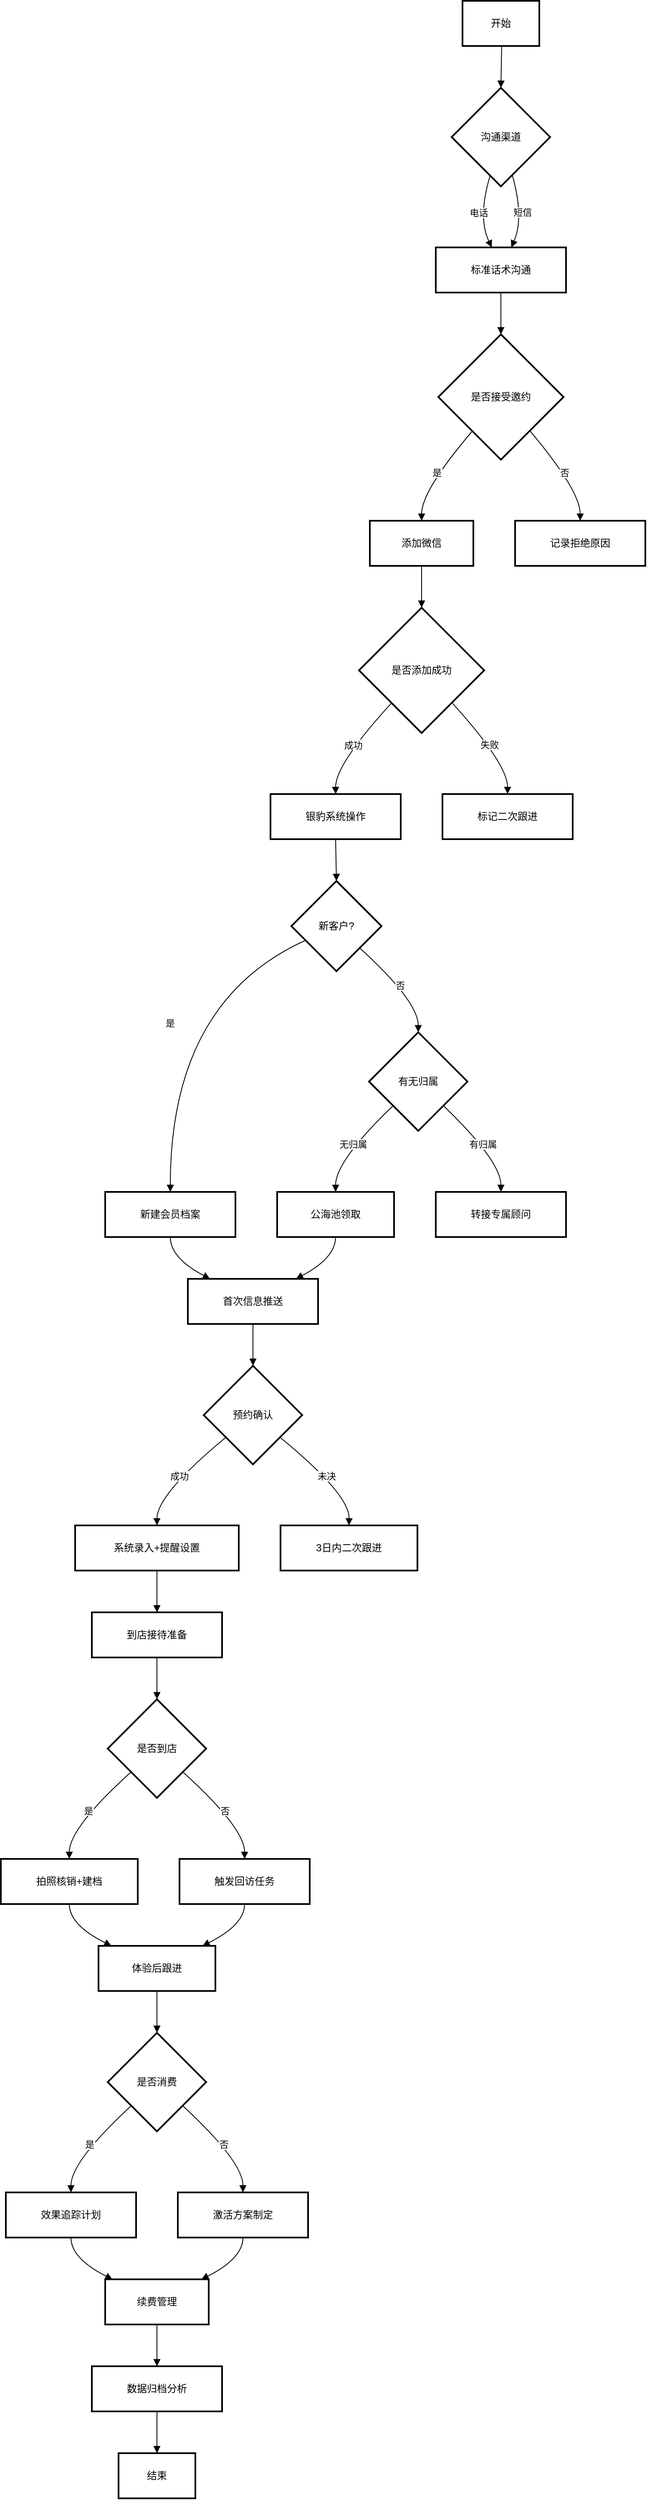 <mxfile version="26.2.3">
  <diagram name="第 1 页" id="su3d8cK3rKPIaIqzMbs0">
    <mxGraphModel dx="1420" dy="752" grid="0" gridSize="10" guides="1" tooltips="1" connect="1" arrows="1" fold="1" page="1" pageScale="1" pageWidth="827" pageHeight="1169" math="0" shadow="0">
      <root>
        <mxCell id="0" />
        <mxCell id="1" parent="0" />
        <mxCell id="KMdQFLrVWxtR7PllqkY--1" value="开始" style="whiteSpace=wrap;strokeWidth=2;" vertex="1" parent="1">
          <mxGeometry x="573" y="20" width="92" height="54" as="geometry" />
        </mxCell>
        <mxCell id="KMdQFLrVWxtR7PllqkY--2" value="沟通渠道" style="rhombus;strokeWidth=2;whiteSpace=wrap;" vertex="1" parent="1">
          <mxGeometry x="560" y="124" width="118" height="118" as="geometry" />
        </mxCell>
        <mxCell id="KMdQFLrVWxtR7PllqkY--3" value="标准话术沟通" style="whiteSpace=wrap;strokeWidth=2;" vertex="1" parent="1">
          <mxGeometry x="541" y="315" width="156" height="54" as="geometry" />
        </mxCell>
        <mxCell id="KMdQFLrVWxtR7PllqkY--4" value="是否接受邀约" style="rhombus;strokeWidth=2;whiteSpace=wrap;" vertex="1" parent="1">
          <mxGeometry x="544" y="419" width="150" height="150" as="geometry" />
        </mxCell>
        <mxCell id="KMdQFLrVWxtR7PllqkY--5" value="添加微信" style="whiteSpace=wrap;strokeWidth=2;" vertex="1" parent="1">
          <mxGeometry x="462" y="642" width="124" height="54" as="geometry" />
        </mxCell>
        <mxCell id="KMdQFLrVWxtR7PllqkY--6" value="记录拒绝原因" style="whiteSpace=wrap;strokeWidth=2;" vertex="1" parent="1">
          <mxGeometry x="636" y="642" width="156" height="54" as="geometry" />
        </mxCell>
        <mxCell id="KMdQFLrVWxtR7PllqkY--7" value="是否添加成功" style="rhombus;strokeWidth=2;whiteSpace=wrap;" vertex="1" parent="1">
          <mxGeometry x="449" y="746" width="150" height="150" as="geometry" />
        </mxCell>
        <mxCell id="KMdQFLrVWxtR7PllqkY--8" value="银豹系统操作" style="whiteSpace=wrap;strokeWidth=2;" vertex="1" parent="1">
          <mxGeometry x="343" y="969" width="156" height="54" as="geometry" />
        </mxCell>
        <mxCell id="KMdQFLrVWxtR7PllqkY--9" value="标记二次跟进" style="whiteSpace=wrap;strokeWidth=2;" vertex="1" parent="1">
          <mxGeometry x="549" y="969" width="156" height="54" as="geometry" />
        </mxCell>
        <mxCell id="KMdQFLrVWxtR7PllqkY--10" value="新客户?" style="rhombus;strokeWidth=2;whiteSpace=wrap;" vertex="1" parent="1">
          <mxGeometry x="368" y="1073" width="108" height="108" as="geometry" />
        </mxCell>
        <mxCell id="KMdQFLrVWxtR7PllqkY--11" value="新建会员档案" style="whiteSpace=wrap;strokeWidth=2;" vertex="1" parent="1">
          <mxGeometry x="145" y="1445" width="156" height="54" as="geometry" />
        </mxCell>
        <mxCell id="KMdQFLrVWxtR7PllqkY--12" value="有无归属" style="rhombus;strokeWidth=2;whiteSpace=wrap;" vertex="1" parent="1">
          <mxGeometry x="461" y="1254" width="118" height="118" as="geometry" />
        </mxCell>
        <mxCell id="KMdQFLrVWxtR7PllqkY--13" value="公海池领取" style="whiteSpace=wrap;strokeWidth=2;" vertex="1" parent="1">
          <mxGeometry x="351" y="1445" width="140" height="54" as="geometry" />
        </mxCell>
        <mxCell id="KMdQFLrVWxtR7PllqkY--14" value="转接专属顾问" style="whiteSpace=wrap;strokeWidth=2;" vertex="1" parent="1">
          <mxGeometry x="541" y="1445" width="156" height="54" as="geometry" />
        </mxCell>
        <mxCell id="KMdQFLrVWxtR7PllqkY--15" value="首次信息推送" style="whiteSpace=wrap;strokeWidth=2;" vertex="1" parent="1">
          <mxGeometry x="244" y="1549" width="156" height="54" as="geometry" />
        </mxCell>
        <mxCell id="KMdQFLrVWxtR7PllqkY--16" value="预约确认" style="rhombus;strokeWidth=2;whiteSpace=wrap;" vertex="1" parent="1">
          <mxGeometry x="263" y="1653" width="118" height="118" as="geometry" />
        </mxCell>
        <mxCell id="KMdQFLrVWxtR7PllqkY--17" value="系统录入+提醒设置" style="whiteSpace=wrap;strokeWidth=2;" vertex="1" parent="1">
          <mxGeometry x="109" y="1844" width="196" height="54" as="geometry" />
        </mxCell>
        <mxCell id="KMdQFLrVWxtR7PllqkY--18" value="3日内二次跟进" style="whiteSpace=wrap;strokeWidth=2;" vertex="1" parent="1">
          <mxGeometry x="355" y="1844" width="164" height="54" as="geometry" />
        </mxCell>
        <mxCell id="KMdQFLrVWxtR7PllqkY--19" value="到店接待准备" style="whiteSpace=wrap;strokeWidth=2;" vertex="1" parent="1">
          <mxGeometry x="129" y="1948" width="156" height="54" as="geometry" />
        </mxCell>
        <mxCell id="KMdQFLrVWxtR7PllqkY--20" value="是否到店" style="rhombus;strokeWidth=2;whiteSpace=wrap;" vertex="1" parent="1">
          <mxGeometry x="148" y="2052" width="118" height="118" as="geometry" />
        </mxCell>
        <mxCell id="KMdQFLrVWxtR7PllqkY--21" value="拍照核销+建档" style="whiteSpace=wrap;strokeWidth=2;" vertex="1" parent="1">
          <mxGeometry x="20" y="2243" width="164" height="54" as="geometry" />
        </mxCell>
        <mxCell id="KMdQFLrVWxtR7PllqkY--22" value="触发回访任务" style="whiteSpace=wrap;strokeWidth=2;" vertex="1" parent="1">
          <mxGeometry x="234" y="2243" width="156" height="54" as="geometry" />
        </mxCell>
        <mxCell id="KMdQFLrVWxtR7PllqkY--23" value="体验后跟进" style="whiteSpace=wrap;strokeWidth=2;" vertex="1" parent="1">
          <mxGeometry x="137" y="2347" width="140" height="54" as="geometry" />
        </mxCell>
        <mxCell id="KMdQFLrVWxtR7PllqkY--24" value="是否消费" style="rhombus;strokeWidth=2;whiteSpace=wrap;" vertex="1" parent="1">
          <mxGeometry x="148" y="2451" width="118" height="118" as="geometry" />
        </mxCell>
        <mxCell id="KMdQFLrVWxtR7PllqkY--25" value="效果追踪计划" style="whiteSpace=wrap;strokeWidth=2;" vertex="1" parent="1">
          <mxGeometry x="26" y="2642" width="156" height="54" as="geometry" />
        </mxCell>
        <mxCell id="KMdQFLrVWxtR7PllqkY--26" value="激活方案制定" style="whiteSpace=wrap;strokeWidth=2;" vertex="1" parent="1">
          <mxGeometry x="232" y="2642" width="156" height="54" as="geometry" />
        </mxCell>
        <mxCell id="KMdQFLrVWxtR7PllqkY--27" value="续费管理" style="whiteSpace=wrap;strokeWidth=2;" vertex="1" parent="1">
          <mxGeometry x="145" y="2746" width="124" height="54" as="geometry" />
        </mxCell>
        <mxCell id="KMdQFLrVWxtR7PllqkY--28" value="数据归档分析" style="whiteSpace=wrap;strokeWidth=2;" vertex="1" parent="1">
          <mxGeometry x="129" y="2850" width="156" height="54" as="geometry" />
        </mxCell>
        <mxCell id="KMdQFLrVWxtR7PllqkY--29" value="结束" style="whiteSpace=wrap;strokeWidth=2;" vertex="1" parent="1">
          <mxGeometry x="161" y="2954" width="92" height="54" as="geometry" />
        </mxCell>
        <mxCell id="KMdQFLrVWxtR7PllqkY--30" value="" style="curved=1;startArrow=none;endArrow=block;exitX=0.51;exitY=1;entryX=0.5;entryY=0;rounded=0;" edge="1" parent="1" source="KMdQFLrVWxtR7PllqkY--1" target="KMdQFLrVWxtR7PllqkY--2">
          <mxGeometry relative="1" as="geometry">
            <Array as="points" />
          </mxGeometry>
        </mxCell>
        <mxCell id="KMdQFLrVWxtR7PllqkY--31" value="电话" style="curved=1;startArrow=none;endArrow=block;exitX=0.36;exitY=1;entryX=0.43;entryY=0;rounded=0;" edge="1" parent="1" source="KMdQFLrVWxtR7PllqkY--2" target="KMdQFLrVWxtR7PllqkY--3">
          <mxGeometry relative="1" as="geometry">
            <Array as="points">
              <mxPoint x="591" y="279" />
            </Array>
          </mxGeometry>
        </mxCell>
        <mxCell id="KMdQFLrVWxtR7PllqkY--32" value="短信" style="curved=1;startArrow=none;endArrow=block;exitX=0.65;exitY=1;entryX=0.58;entryY=0;rounded=0;" edge="1" parent="1" source="KMdQFLrVWxtR7PllqkY--2" target="KMdQFLrVWxtR7PllqkY--3">
          <mxGeometry relative="1" as="geometry">
            <Array as="points">
              <mxPoint x="647" y="279" />
            </Array>
          </mxGeometry>
        </mxCell>
        <mxCell id="KMdQFLrVWxtR7PllqkY--33" value="" style="curved=1;startArrow=none;endArrow=block;exitX=0.5;exitY=1;entryX=0.5;entryY=0;rounded=0;" edge="1" parent="1" source="KMdQFLrVWxtR7PllqkY--3" target="KMdQFLrVWxtR7PllqkY--4">
          <mxGeometry relative="1" as="geometry">
            <Array as="points" />
          </mxGeometry>
        </mxCell>
        <mxCell id="KMdQFLrVWxtR7PllqkY--34" value="是" style="curved=1;startArrow=none;endArrow=block;exitX=0.08;exitY=1;entryX=0.5;entryY=0;rounded=0;" edge="1" parent="1" source="KMdQFLrVWxtR7PllqkY--4" target="KMdQFLrVWxtR7PllqkY--5">
          <mxGeometry relative="1" as="geometry">
            <Array as="points">
              <mxPoint x="524" y="606" />
            </Array>
          </mxGeometry>
        </mxCell>
        <mxCell id="KMdQFLrVWxtR7PllqkY--35" value="否" style="curved=1;startArrow=none;endArrow=block;exitX=0.93;exitY=1;entryX=0.5;entryY=0;rounded=0;" edge="1" parent="1" source="KMdQFLrVWxtR7PllqkY--4" target="KMdQFLrVWxtR7PllqkY--6">
          <mxGeometry relative="1" as="geometry">
            <Array as="points">
              <mxPoint x="714" y="606" />
            </Array>
          </mxGeometry>
        </mxCell>
        <mxCell id="KMdQFLrVWxtR7PllqkY--36" value="" style="curved=1;startArrow=none;endArrow=block;exitX=0.5;exitY=1;entryX=0.5;entryY=0;rounded=0;" edge="1" parent="1" source="KMdQFLrVWxtR7PllqkY--5" target="KMdQFLrVWxtR7PllqkY--7">
          <mxGeometry relative="1" as="geometry">
            <Array as="points" />
          </mxGeometry>
        </mxCell>
        <mxCell id="KMdQFLrVWxtR7PllqkY--37" value="成功" style="curved=1;startArrow=none;endArrow=block;exitX=0.04;exitY=1;entryX=0.5;entryY=0;rounded=0;" edge="1" parent="1" source="KMdQFLrVWxtR7PllqkY--7" target="KMdQFLrVWxtR7PllqkY--8">
          <mxGeometry relative="1" as="geometry">
            <Array as="points">
              <mxPoint x="421" y="933" />
            </Array>
          </mxGeometry>
        </mxCell>
        <mxCell id="KMdQFLrVWxtR7PllqkY--38" value="失败" style="curved=1;startArrow=none;endArrow=block;exitX=0.97;exitY=1;entryX=0.5;entryY=0;rounded=0;" edge="1" parent="1" source="KMdQFLrVWxtR7PllqkY--7" target="KMdQFLrVWxtR7PllqkY--9">
          <mxGeometry relative="1" as="geometry">
            <Array as="points">
              <mxPoint x="627" y="933" />
            </Array>
          </mxGeometry>
        </mxCell>
        <mxCell id="KMdQFLrVWxtR7PllqkY--39" value="" style="curved=1;startArrow=none;endArrow=block;exitX=0.5;exitY=1;entryX=0.5;entryY=0;rounded=0;" edge="1" parent="1" source="KMdQFLrVWxtR7PllqkY--8" target="KMdQFLrVWxtR7PllqkY--10">
          <mxGeometry relative="1" as="geometry">
            <Array as="points" />
          </mxGeometry>
        </mxCell>
        <mxCell id="KMdQFLrVWxtR7PllqkY--40" value="是" style="curved=1;startArrow=none;endArrow=block;exitX=0;exitY=0.73;entryX=0.5;entryY=0;rounded=0;" edge="1" parent="1" source="KMdQFLrVWxtR7PllqkY--10" target="KMdQFLrVWxtR7PllqkY--11">
          <mxGeometry relative="1" as="geometry">
            <Array as="points">
              <mxPoint x="223" y="1217" />
            </Array>
          </mxGeometry>
        </mxCell>
        <mxCell id="KMdQFLrVWxtR7PllqkY--41" value="否" style="curved=1;startArrow=none;endArrow=block;exitX=0.99;exitY=0.96;entryX=0.5;entryY=0;rounded=0;" edge="1" parent="1" source="KMdQFLrVWxtR7PllqkY--10" target="KMdQFLrVWxtR7PllqkY--12">
          <mxGeometry relative="1" as="geometry">
            <Array as="points">
              <mxPoint x="520" y="1217" />
            </Array>
          </mxGeometry>
        </mxCell>
        <mxCell id="KMdQFLrVWxtR7PllqkY--42" value="无归属" style="curved=1;startArrow=none;endArrow=block;exitX=0;exitY=0.98;entryX=0.5;entryY=0;rounded=0;" edge="1" parent="1" source="KMdQFLrVWxtR7PllqkY--12" target="KMdQFLrVWxtR7PllqkY--13">
          <mxGeometry relative="1" as="geometry">
            <Array as="points">
              <mxPoint x="421" y="1408" />
            </Array>
          </mxGeometry>
        </mxCell>
        <mxCell id="KMdQFLrVWxtR7PllqkY--43" value="有归属" style="curved=1;startArrow=none;endArrow=block;exitX=1;exitY=0.98;entryX=0.5;entryY=0;rounded=0;" edge="1" parent="1" source="KMdQFLrVWxtR7PllqkY--12" target="KMdQFLrVWxtR7PllqkY--14">
          <mxGeometry relative="1" as="geometry">
            <Array as="points">
              <mxPoint x="619" y="1408" />
            </Array>
          </mxGeometry>
        </mxCell>
        <mxCell id="KMdQFLrVWxtR7PllqkY--44" value="" style="curved=1;startArrow=none;endArrow=block;exitX=0.5;exitY=1;entryX=0.17;entryY=0;rounded=0;" edge="1" parent="1" source="KMdQFLrVWxtR7PllqkY--11" target="KMdQFLrVWxtR7PllqkY--15">
          <mxGeometry relative="1" as="geometry">
            <Array as="points">
              <mxPoint x="223" y="1524" />
            </Array>
          </mxGeometry>
        </mxCell>
        <mxCell id="KMdQFLrVWxtR7PllqkY--45" value="" style="curved=1;startArrow=none;endArrow=block;exitX=0.5;exitY=1;entryX=0.83;entryY=0;rounded=0;" edge="1" parent="1" source="KMdQFLrVWxtR7PllqkY--13" target="KMdQFLrVWxtR7PllqkY--15">
          <mxGeometry relative="1" as="geometry">
            <Array as="points">
              <mxPoint x="421" y="1524" />
            </Array>
          </mxGeometry>
        </mxCell>
        <mxCell id="KMdQFLrVWxtR7PllqkY--46" value="" style="curved=1;startArrow=none;endArrow=block;exitX=0.5;exitY=1;entryX=0.5;entryY=0;rounded=0;" edge="1" parent="1" source="KMdQFLrVWxtR7PllqkY--15" target="KMdQFLrVWxtR7PllqkY--16">
          <mxGeometry relative="1" as="geometry">
            <Array as="points" />
          </mxGeometry>
        </mxCell>
        <mxCell id="KMdQFLrVWxtR7PllqkY--47" value="成功" style="curved=1;startArrow=none;endArrow=block;exitX=0;exitY=0.91;entryX=0.5;entryY=0;rounded=0;" edge="1" parent="1" source="KMdQFLrVWxtR7PllqkY--16" target="KMdQFLrVWxtR7PllqkY--17">
          <mxGeometry relative="1" as="geometry">
            <Array as="points">
              <mxPoint x="207" y="1807" />
            </Array>
          </mxGeometry>
        </mxCell>
        <mxCell id="KMdQFLrVWxtR7PllqkY--48" value="未决" style="curved=1;startArrow=none;endArrow=block;exitX=1;exitY=0.91;entryX=0.5;entryY=0;rounded=0;" edge="1" parent="1" source="KMdQFLrVWxtR7PllqkY--16" target="KMdQFLrVWxtR7PllqkY--18">
          <mxGeometry relative="1" as="geometry">
            <Array as="points">
              <mxPoint x="438" y="1807" />
            </Array>
          </mxGeometry>
        </mxCell>
        <mxCell id="KMdQFLrVWxtR7PllqkY--49" value="" style="curved=1;startArrow=none;endArrow=block;exitX=0.5;exitY=1;entryX=0.5;entryY=0;rounded=0;" edge="1" parent="1" source="KMdQFLrVWxtR7PllqkY--17" target="KMdQFLrVWxtR7PllqkY--19">
          <mxGeometry relative="1" as="geometry">
            <Array as="points" />
          </mxGeometry>
        </mxCell>
        <mxCell id="KMdQFLrVWxtR7PllqkY--50" value="" style="curved=1;startArrow=none;endArrow=block;exitX=0.5;exitY=1;entryX=0.5;entryY=0;rounded=0;" edge="1" parent="1" source="KMdQFLrVWxtR7PllqkY--19" target="KMdQFLrVWxtR7PllqkY--20">
          <mxGeometry relative="1" as="geometry">
            <Array as="points" />
          </mxGeometry>
        </mxCell>
        <mxCell id="KMdQFLrVWxtR7PllqkY--51" value="是" style="curved=1;startArrow=none;endArrow=block;exitX=0;exitY=0.95;entryX=0.5;entryY=0;rounded=0;" edge="1" parent="1" source="KMdQFLrVWxtR7PllqkY--20" target="KMdQFLrVWxtR7PllqkY--21">
          <mxGeometry relative="1" as="geometry">
            <Array as="points">
              <mxPoint x="102" y="2206" />
            </Array>
          </mxGeometry>
        </mxCell>
        <mxCell id="KMdQFLrVWxtR7PllqkY--52" value="否" style="curved=1;startArrow=none;endArrow=block;exitX=1;exitY=0.95;entryX=0.5;entryY=0;rounded=0;" edge="1" parent="1" source="KMdQFLrVWxtR7PllqkY--20" target="KMdQFLrVWxtR7PllqkY--22">
          <mxGeometry relative="1" as="geometry">
            <Array as="points">
              <mxPoint x="312" y="2206" />
            </Array>
          </mxGeometry>
        </mxCell>
        <mxCell id="KMdQFLrVWxtR7PllqkY--53" value="" style="curved=1;startArrow=none;endArrow=block;exitX=0.5;exitY=1;entryX=0.11;entryY=0;rounded=0;" edge="1" parent="1" source="KMdQFLrVWxtR7PllqkY--21" target="KMdQFLrVWxtR7PllqkY--23">
          <mxGeometry relative="1" as="geometry">
            <Array as="points">
              <mxPoint x="102" y="2322" />
            </Array>
          </mxGeometry>
        </mxCell>
        <mxCell id="KMdQFLrVWxtR7PllqkY--54" value="" style="curved=1;startArrow=none;endArrow=block;exitX=0.5;exitY=1;entryX=0.89;entryY=0;rounded=0;" edge="1" parent="1" source="KMdQFLrVWxtR7PllqkY--22" target="KMdQFLrVWxtR7PllqkY--23">
          <mxGeometry relative="1" as="geometry">
            <Array as="points">
              <mxPoint x="312" y="2322" />
            </Array>
          </mxGeometry>
        </mxCell>
        <mxCell id="KMdQFLrVWxtR7PllqkY--55" value="" style="curved=1;startArrow=none;endArrow=block;exitX=0.5;exitY=1;entryX=0.5;entryY=0;rounded=0;" edge="1" parent="1" source="KMdQFLrVWxtR7PllqkY--23" target="KMdQFLrVWxtR7PllqkY--24">
          <mxGeometry relative="1" as="geometry">
            <Array as="points" />
          </mxGeometry>
        </mxCell>
        <mxCell id="KMdQFLrVWxtR7PllqkY--56" value="是" style="curved=1;startArrow=none;endArrow=block;exitX=0;exitY=0.96;entryX=0.5;entryY=0;rounded=0;" edge="1" parent="1" source="KMdQFLrVWxtR7PllqkY--24" target="KMdQFLrVWxtR7PllqkY--25">
          <mxGeometry relative="1" as="geometry">
            <Array as="points">
              <mxPoint x="104" y="2605" />
            </Array>
          </mxGeometry>
        </mxCell>
        <mxCell id="KMdQFLrVWxtR7PllqkY--57" value="否" style="curved=1;startArrow=none;endArrow=block;exitX=1;exitY=0.96;entryX=0.5;entryY=0;rounded=0;" edge="1" parent="1" source="KMdQFLrVWxtR7PllqkY--24" target="KMdQFLrVWxtR7PllqkY--26">
          <mxGeometry relative="1" as="geometry">
            <Array as="points">
              <mxPoint x="310" y="2605" />
            </Array>
          </mxGeometry>
        </mxCell>
        <mxCell id="KMdQFLrVWxtR7PllqkY--58" value="" style="curved=1;startArrow=none;endArrow=block;exitX=0.5;exitY=1;entryX=0.07;entryY=0;rounded=0;" edge="1" parent="1" source="KMdQFLrVWxtR7PllqkY--25" target="KMdQFLrVWxtR7PllqkY--27">
          <mxGeometry relative="1" as="geometry">
            <Array as="points">
              <mxPoint x="104" y="2721" />
            </Array>
          </mxGeometry>
        </mxCell>
        <mxCell id="KMdQFLrVWxtR7PllqkY--59" value="" style="curved=1;startArrow=none;endArrow=block;exitX=0.5;exitY=1;entryX=0.93;entryY=0;rounded=0;" edge="1" parent="1" source="KMdQFLrVWxtR7PllqkY--26" target="KMdQFLrVWxtR7PllqkY--27">
          <mxGeometry relative="1" as="geometry">
            <Array as="points">
              <mxPoint x="310" y="2721" />
            </Array>
          </mxGeometry>
        </mxCell>
        <mxCell id="KMdQFLrVWxtR7PllqkY--60" value="" style="curved=1;startArrow=none;endArrow=block;exitX=0.5;exitY=1;entryX=0.5;entryY=0;rounded=0;" edge="1" parent="1" source="KMdQFLrVWxtR7PllqkY--27" target="KMdQFLrVWxtR7PllqkY--28">
          <mxGeometry relative="1" as="geometry">
            <Array as="points" />
          </mxGeometry>
        </mxCell>
        <mxCell id="KMdQFLrVWxtR7PllqkY--61" value="" style="curved=1;startArrow=none;endArrow=block;exitX=0.5;exitY=1;entryX=0.5;entryY=0;rounded=0;" edge="1" parent="1" source="KMdQFLrVWxtR7PllqkY--28" target="KMdQFLrVWxtR7PllqkY--29">
          <mxGeometry relative="1" as="geometry">
            <Array as="points" />
          </mxGeometry>
        </mxCell>
      </root>
    </mxGraphModel>
  </diagram>
</mxfile>
